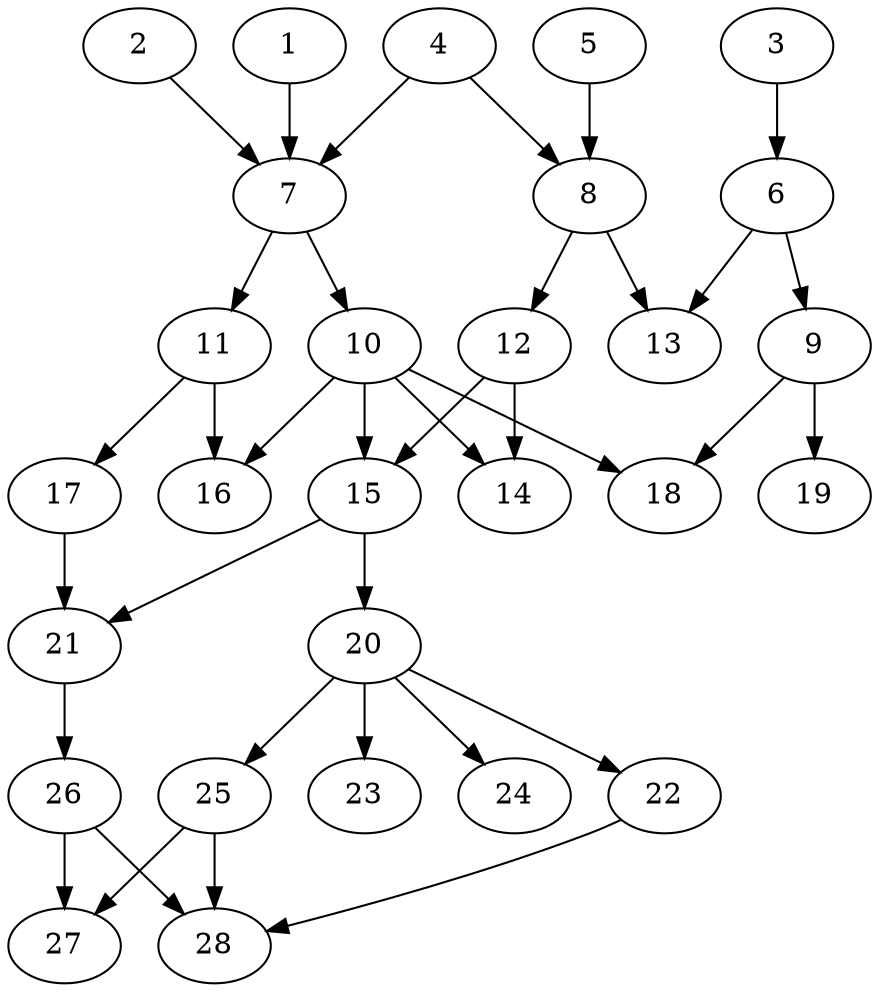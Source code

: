 // DAG (tier=2-normal, mode=data, n=28, ccr=0.426, fat=0.507, density=0.478, regular=0.425, jump=0.180, mindata=2097152, maxdata=16777216)
// DAG automatically generated by daggen at Sun Aug 24 16:33:33 2025
// /home/ermia/Project/Environments/daggen/bin/daggen --dot --ccr 0.426 --fat 0.507 --regular 0.425 --density 0.478 --jump 0.180 --mindata 2097152 --maxdata 16777216 -n 28 
digraph G {
  1 [size="5011342108425873", alpha="0.16", expect_size="2505671054212936"]
  1 -> 7 [size ="168212427702272"]
  2 [size="5395490711487531", alpha="0.00", expect_size="2697745355743765"]
  2 -> 7 [size ="317587741212672"]
  3 [size="612399554464231456768", alpha="0.08", expect_size="306199777232115728384"]
  3 -> 6 [size ="576916859912192"]
  4 [size="361765840232764032", alpha="0.01", expect_size="180882920116382016"]
  4 -> 7 [size ="550784332726272"]
  4 -> 8 [size ="550784332726272"]
  5 [size="907727803127943936", alpha="0.11", expect_size="453863901563971968"]
  5 -> 8 [size ="370742113861632"]
  6 [size="455466360821790912", alpha="0.11", expect_size="227733180410895456"]
  6 -> 9 [size ="677214211276800"]
  6 -> 13 [size ="677214211276800"]
  7 [size="1494410559431547392", alpha="0.10", expect_size="747205279715773696"]
  7 -> 10 [size ="1142826909827072"]
  7 -> 11 [size ="1142826909827072"]
  8 [size="643483088808872771584", alpha="0.12", expect_size="321741544404436385792"]
  8 -> 12 [size ="596277028978688"]
  8 -> 13 [size ="596277028978688"]
  9 [size="77122112336222608", alpha="0.09", expect_size="38561056168111304"]
  9 -> 18 [size ="167387030618112"]
  9 -> 19 [size ="167387030618112"]
  10 [size="146857453427239712", alpha="0.13", expect_size="73428726713619856"]
  10 -> 14 [size ="206872770510848"]
  10 -> 15 [size ="206872770510848"]
  10 -> 16 [size ="206872770510848"]
  10 -> 18 [size ="206872770510848"]
  11 [size="1462933188985061638144", alpha="0.01", expect_size="731466594492530819072"]
  11 -> 16 [size ="1030954856480768"]
  11 -> 17 [size ="1030954856480768"]
  12 [size="110734431574720528", alpha="0.04", expect_size="55367215787360264"]
  12 -> 14 [size ="1887185150148608"]
  12 -> 15 [size ="1887185150148608"]
  13 [size="2069092360592258236416", alpha="0.04", expect_size="1034546180296129118208"]
  14 [size="49585890170297616", alpha="0.05", expect_size="24792945085148808"]
  15 [size="553038008748510080", alpha="0.13", expect_size="276519004374255040"]
  15 -> 20 [size ="204049735483392"]
  15 -> 21 [size ="204049735483392"]
  16 [size="2056646975243593711616", alpha="0.18", expect_size="1028323487621796855808"]
  17 [size="1132773821611245568000", alpha="0.15", expect_size="566386910805622784000"]
  17 -> 21 [size ="869331579699200"]
  18 [size="3899512208749663232", alpha="0.09", expect_size="1949756104374831616"]
  19 [size="1507145884578251776", alpha="0.10", expect_size="753572942289125888"]
  20 [size="17682020269024216", alpha="0.02", expect_size="8841010134512108"]
  20 -> 22 [size ="444338559516672"]
  20 -> 23 [size ="444338559516672"]
  20 -> 24 [size ="444338559516672"]
  20 -> 25 [size ="444338559516672"]
  21 [size="1840274313441052", alpha="0.12", expect_size="920137156720526"]
  21 -> 26 [size ="50517170454528"]
  22 [size="4918547616809954", alpha="0.11", expect_size="2459273808404977"]
  22 -> 28 [size ="427528099463168"]
  23 [size="67758097673564984", alpha="0.15", expect_size="33879048836782492"]
  24 [size="4331276849454165", alpha="0.14", expect_size="2165638424727082"]
  25 [size="7693165580158214", alpha="0.19", expect_size="3846582790079107"]
  25 -> 27 [size ="123501860093952"]
  25 -> 28 [size ="123501860093952"]
  26 [size="3972059253726957056", alpha="0.08", expect_size="1986029626863478528"]
  26 -> 27 [size ="1467394669150208"]
  26 -> 28 [size ="1467394669150208"]
  27 [size="999993366266796288", alpha="0.14", expect_size="499996683133398144"]
  28 [size="543389635345138057216", alpha="0.09", expect_size="271694817672569028608"]
}